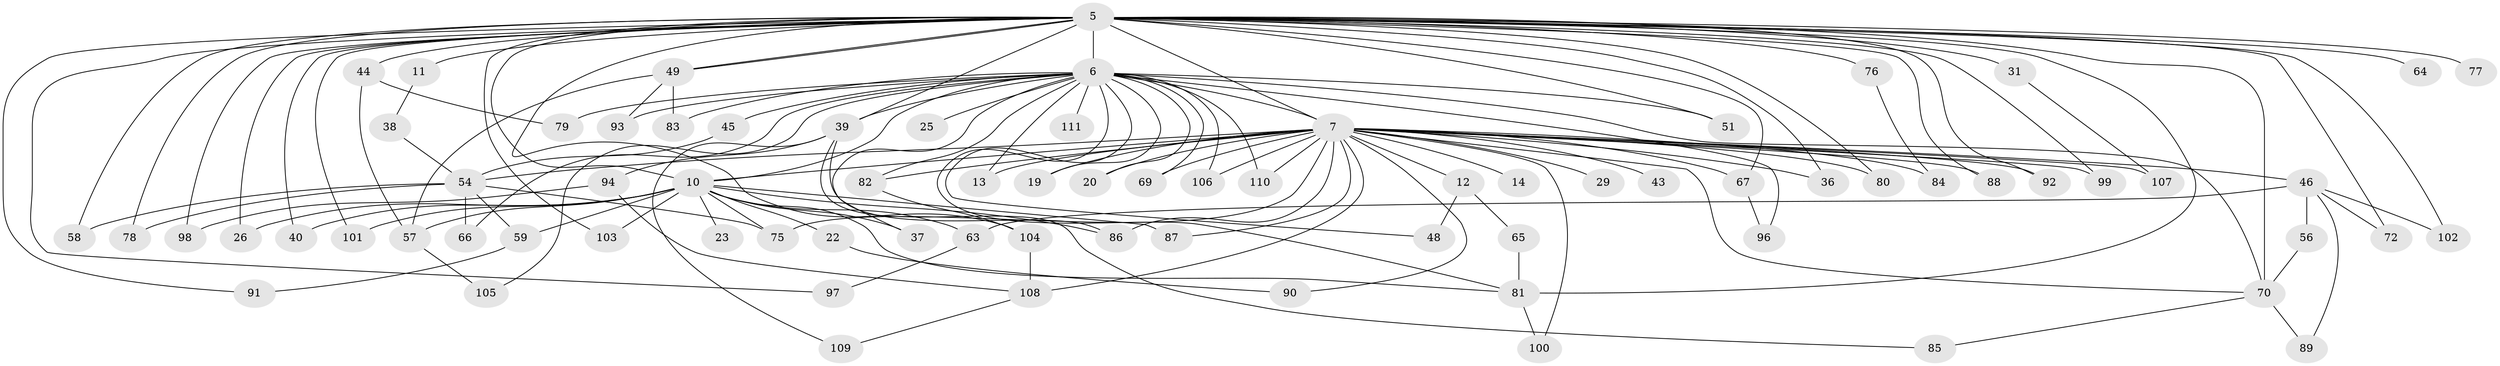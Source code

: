 // original degree distribution, {34: 0.009009009009009009, 31: 0.009009009009009009, 18: 0.009009009009009009, 21: 0.009009009009009009, 27: 0.009009009009009009, 23: 0.009009009009009009, 22: 0.009009009009009009, 17: 0.018018018018018018, 12: 0.009009009009009009, 3: 0.18018018018018017, 4: 0.06306306306306306, 2: 0.5855855855855856, 8: 0.009009009009009009, 6: 0.018018018018018018, 9: 0.009009009009009009, 5: 0.04504504504504504}
// Generated by graph-tools (version 1.1) at 2025/47/03/04/25 21:47:16]
// undirected, 77 vertices, 141 edges
graph export_dot {
graph [start="1"]
  node [color=gray90,style=filled];
  5 [super="+1"];
  6 [super="+4"];
  7 [super="+3+2"];
  10 [super="+9"];
  11;
  12;
  13;
  14;
  19;
  20;
  22;
  23;
  25;
  26;
  29;
  31;
  36;
  37;
  38;
  39 [super="+18"];
  40;
  43;
  44;
  45;
  46 [super="+15"];
  48;
  49;
  51;
  54 [super="+33+53"];
  56;
  57 [super="+47"];
  58;
  59 [super="+34"];
  63;
  64;
  65;
  66;
  67;
  69 [super="+16"];
  70 [super="+27+68"];
  72;
  75 [super="+32+71"];
  76;
  77;
  78;
  79;
  80;
  81 [super="+30+60+73"];
  82 [super="+17"];
  83;
  84;
  85;
  86 [super="+21"];
  87 [super="+28+74"];
  88;
  89;
  90;
  91;
  92;
  93;
  94;
  96;
  97;
  98 [super="+95"];
  99;
  100;
  101;
  102;
  103 [super="+55"];
  104 [super="+62"];
  105;
  106 [super="+42+61"];
  107;
  108 [super="+50"];
  109;
  110;
  111;
  5 -- 6 [weight=4];
  5 -- 7 [weight=6];
  5 -- 10 [weight=6];
  5 -- 31 [weight=2];
  5 -- 36;
  5 -- 40;
  5 -- 44 [weight=2];
  5 -- 49;
  5 -- 49;
  5 -- 51;
  5 -- 64 [weight=2];
  5 -- 70 [weight=3];
  5 -- 72;
  5 -- 76 [weight=2];
  5 -- 77 [weight=2];
  5 -- 80;
  5 -- 81 [weight=2];
  5 -- 98 [weight=2];
  5 -- 99;
  5 -- 101;
  5 -- 67;
  5 -- 11;
  5 -- 78;
  5 -- 88;
  5 -- 26;
  5 -- 91;
  5 -- 92;
  5 -- 97;
  5 -- 102;
  5 -- 39 [weight=2];
  5 -- 103 [weight=2];
  5 -- 104 [weight=2];
  5 -- 58;
  6 -- 7 [weight=6];
  6 -- 10 [weight=6];
  6 -- 13;
  6 -- 19;
  6 -- 25 [weight=2];
  6 -- 37;
  6 -- 45;
  6 -- 79;
  6 -- 83;
  6 -- 105;
  6 -- 110;
  6 -- 111 [weight=2];
  6 -- 66;
  6 -- 69 [weight=2];
  6 -- 20;
  6 -- 93;
  6 -- 96;
  6 -- 48;
  6 -- 51;
  6 -- 82;
  6 -- 39;
  6 -- 106;
  6 -- 70;
  6 -- 81 [weight=2];
  7 -- 10 [weight=9];
  7 -- 12 [weight=2];
  7 -- 13;
  7 -- 14 [weight=2];
  7 -- 20;
  7 -- 36;
  7 -- 46 [weight=3];
  7 -- 54 [weight=4];
  7 -- 80;
  7 -- 84;
  7 -- 90;
  7 -- 107;
  7 -- 87 [weight=2];
  7 -- 99;
  7 -- 100;
  7 -- 43 [weight=2];
  7 -- 110;
  7 -- 92;
  7 -- 29 [weight=2];
  7 -- 108 [weight=3];
  7 -- 67;
  7 -- 69;
  7 -- 82 [weight=2];
  7 -- 19;
  7 -- 86;
  7 -- 88;
  7 -- 106 [weight=3];
  7 -- 70;
  7 -- 75;
  10 -- 22 [weight=2];
  10 -- 37;
  10 -- 59 [weight=2];
  10 -- 23 [weight=2];
  10 -- 87 [weight=2];
  10 -- 26;
  10 -- 101;
  10 -- 40;
  10 -- 63;
  10 -- 103;
  10 -- 81;
  10 -- 86;
  10 -- 75 [weight=2];
  10 -- 57;
  11 -- 38;
  12 -- 48;
  12 -- 65;
  22 -- 90;
  31 -- 107;
  38 -- 54;
  39 -- 85;
  39 -- 109;
  39 -- 94;
  39 -- 86;
  44 -- 79;
  44 -- 57;
  45 -- 54;
  46 -- 102;
  46 -- 72;
  46 -- 89;
  46 -- 56;
  46 -- 63;
  49 -- 57;
  49 -- 83;
  49 -- 93;
  54 -- 66;
  54 -- 58;
  54 -- 59;
  54 -- 78;
  54 -- 75;
  56 -- 70;
  57 -- 105;
  59 -- 91;
  63 -- 97;
  65 -- 81;
  67 -- 96;
  70 -- 89;
  70 -- 85;
  76 -- 84;
  81 -- 100;
  82 -- 104;
  94 -- 98;
  94 -- 108;
  104 -- 108;
  108 -- 109;
}
